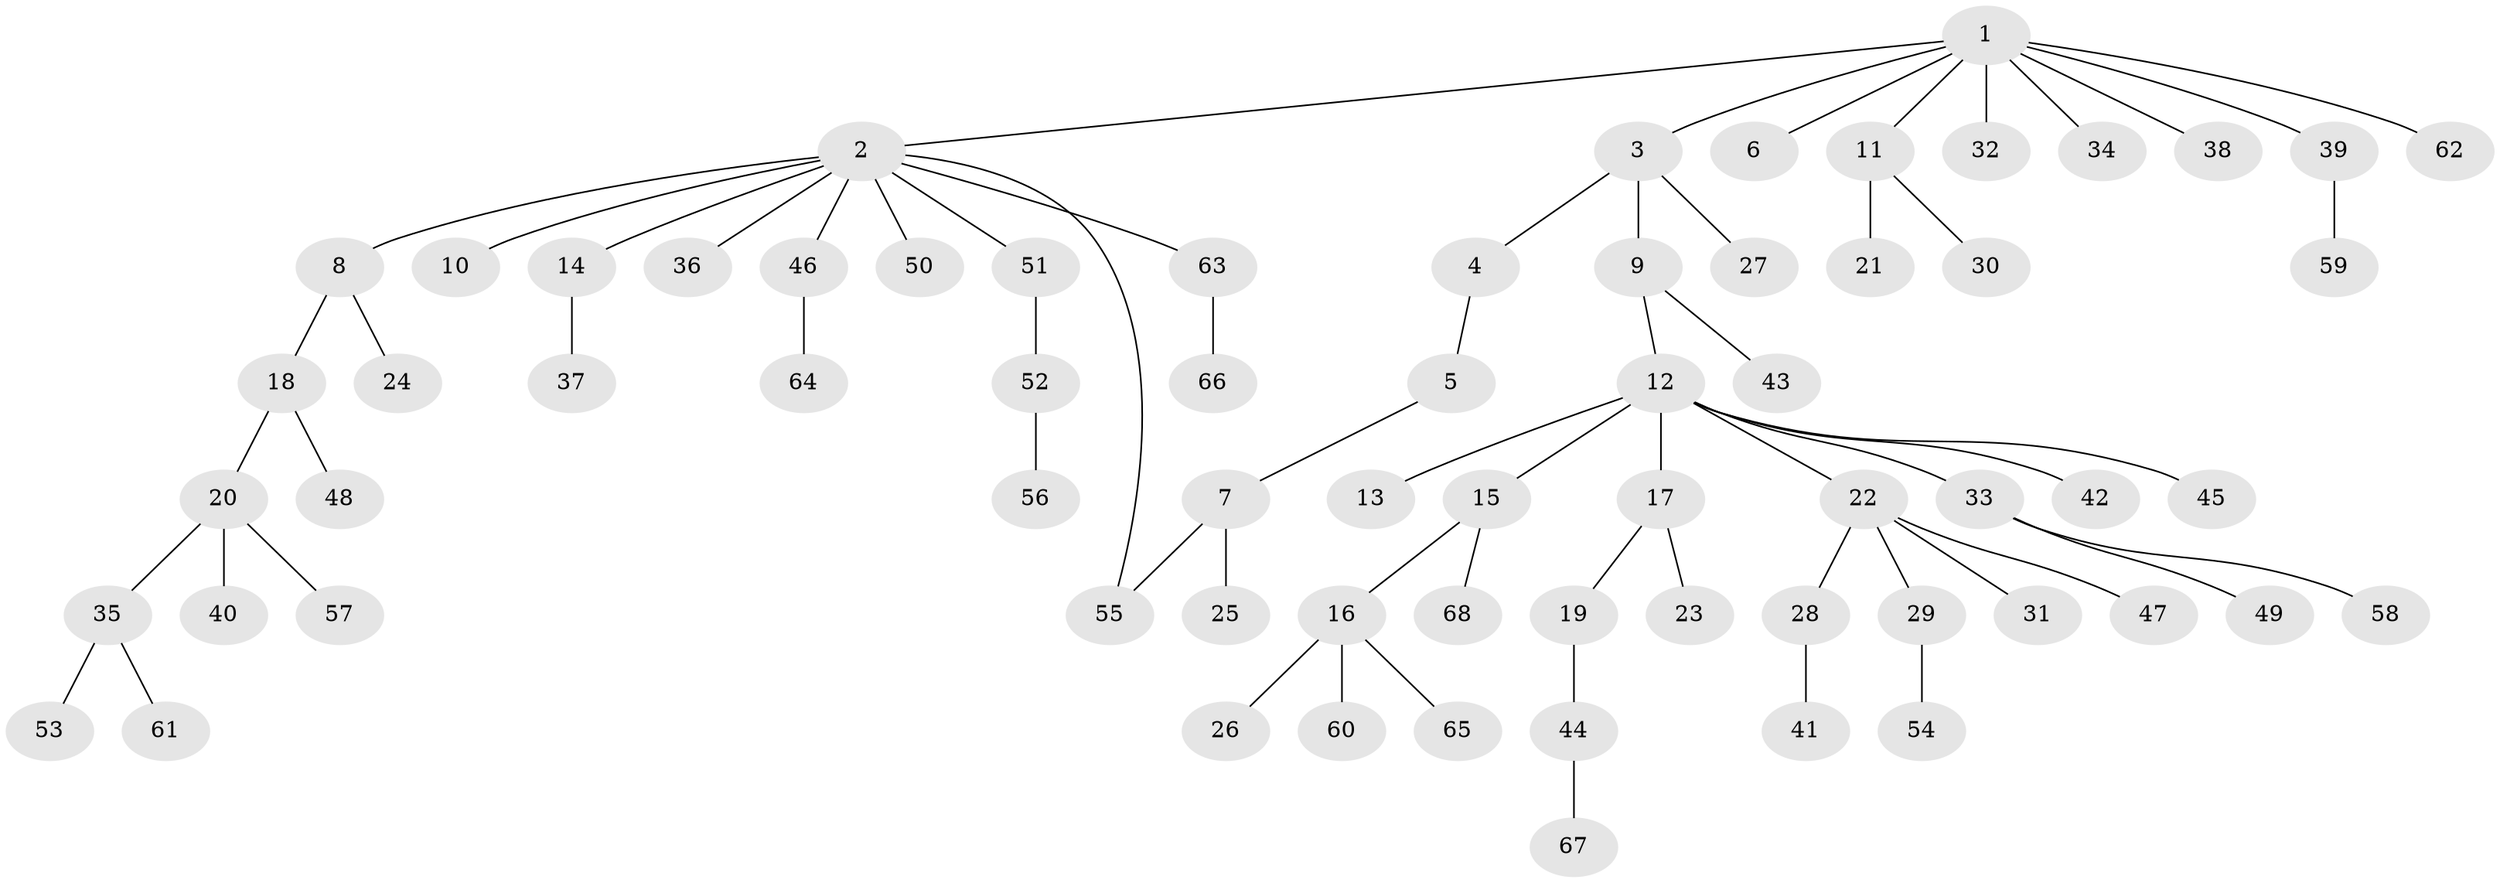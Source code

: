 // Generated by graph-tools (version 1.1) at 2025/11/02/27/25 16:11:15]
// undirected, 68 vertices, 68 edges
graph export_dot {
graph [start="1"]
  node [color=gray90,style=filled];
  1;
  2;
  3;
  4;
  5;
  6;
  7;
  8;
  9;
  10;
  11;
  12;
  13;
  14;
  15;
  16;
  17;
  18;
  19;
  20;
  21;
  22;
  23;
  24;
  25;
  26;
  27;
  28;
  29;
  30;
  31;
  32;
  33;
  34;
  35;
  36;
  37;
  38;
  39;
  40;
  41;
  42;
  43;
  44;
  45;
  46;
  47;
  48;
  49;
  50;
  51;
  52;
  53;
  54;
  55;
  56;
  57;
  58;
  59;
  60;
  61;
  62;
  63;
  64;
  65;
  66;
  67;
  68;
  1 -- 2;
  1 -- 3;
  1 -- 6;
  1 -- 11;
  1 -- 32;
  1 -- 34;
  1 -- 38;
  1 -- 39;
  1 -- 62;
  2 -- 8;
  2 -- 10;
  2 -- 14;
  2 -- 36;
  2 -- 46;
  2 -- 50;
  2 -- 51;
  2 -- 55;
  2 -- 63;
  3 -- 4;
  3 -- 9;
  3 -- 27;
  4 -- 5;
  5 -- 7;
  7 -- 25;
  7 -- 55;
  8 -- 18;
  8 -- 24;
  9 -- 12;
  9 -- 43;
  11 -- 21;
  11 -- 30;
  12 -- 13;
  12 -- 15;
  12 -- 17;
  12 -- 22;
  12 -- 33;
  12 -- 42;
  12 -- 45;
  14 -- 37;
  15 -- 16;
  15 -- 68;
  16 -- 26;
  16 -- 60;
  16 -- 65;
  17 -- 19;
  17 -- 23;
  18 -- 20;
  18 -- 48;
  19 -- 44;
  20 -- 35;
  20 -- 40;
  20 -- 57;
  22 -- 28;
  22 -- 29;
  22 -- 31;
  22 -- 47;
  28 -- 41;
  29 -- 54;
  33 -- 49;
  33 -- 58;
  35 -- 53;
  35 -- 61;
  39 -- 59;
  44 -- 67;
  46 -- 64;
  51 -- 52;
  52 -- 56;
  63 -- 66;
}
